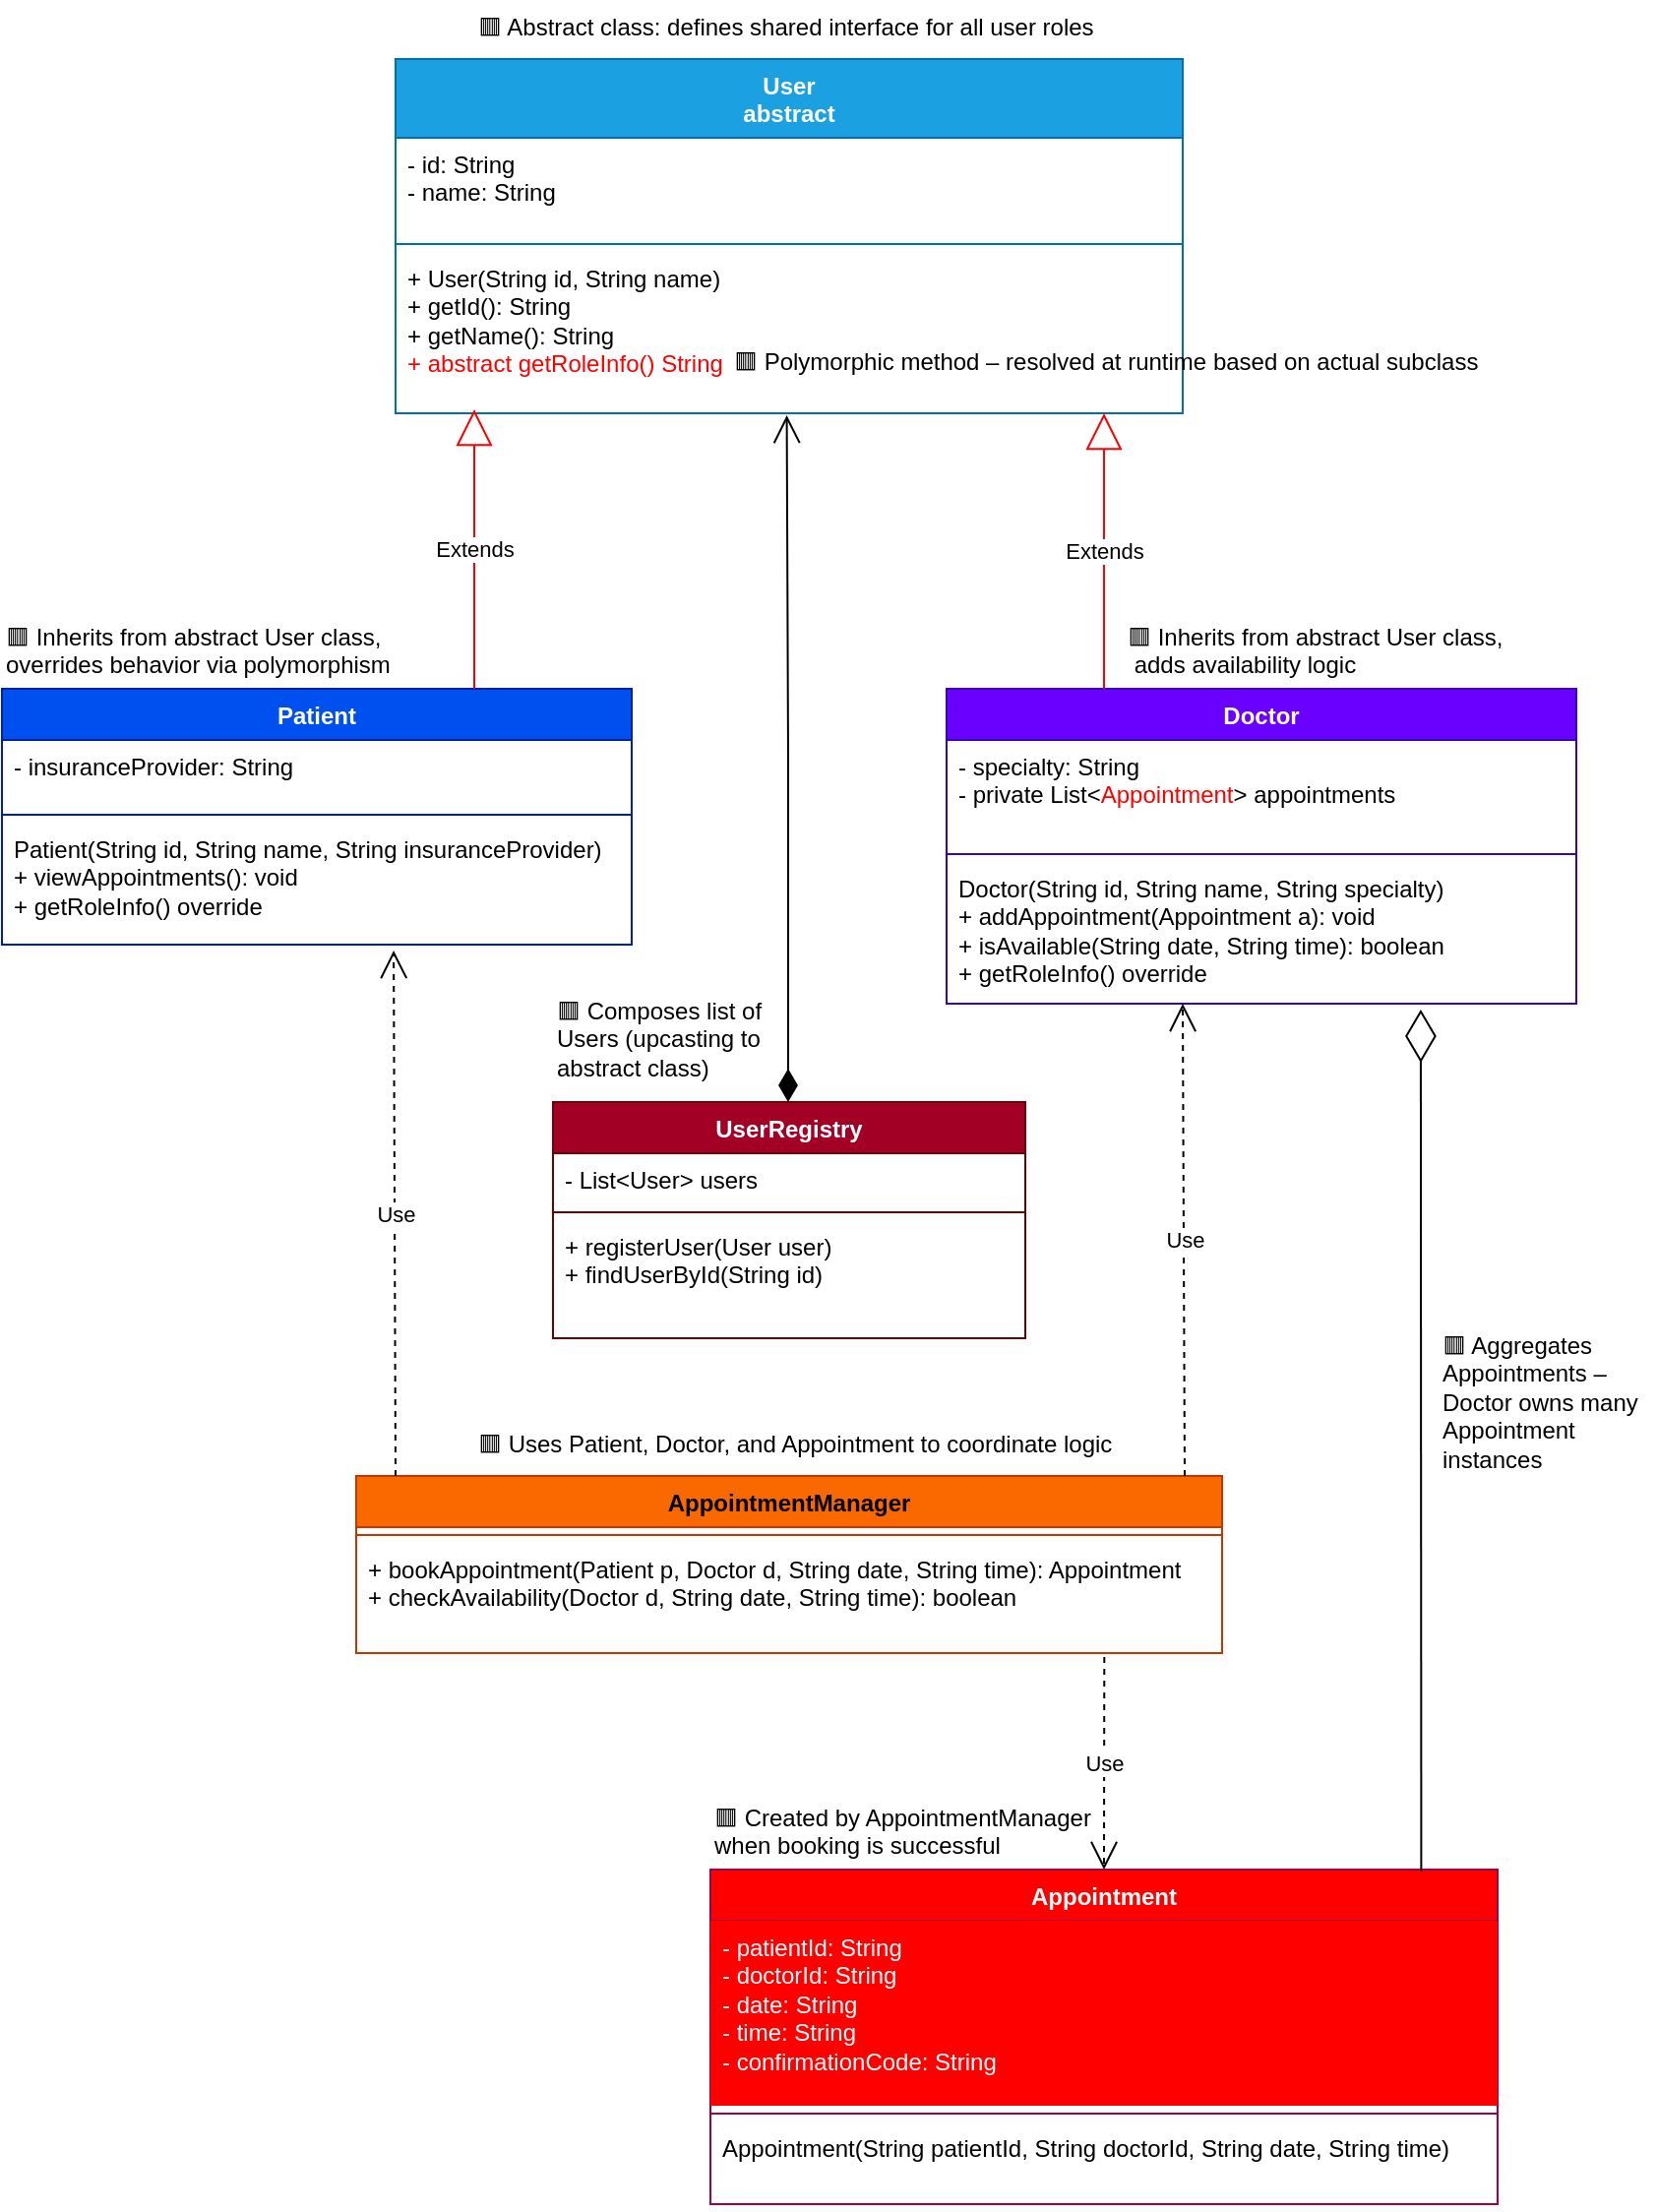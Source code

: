 <mxfile version="26.2.12">
  <diagram name="Page-1" id="l6FdAgvXsz9rHj-TGM9H">
    <mxGraphModel dx="1196" dy="676" grid="1" gridSize="10" guides="1" tooltips="1" connect="1" arrows="1" fold="1" page="1" pageScale="1" pageWidth="850" pageHeight="1100" math="0" shadow="0">
      <root>
        <mxCell id="0" />
        <mxCell id="1" parent="0" />
        <mxCell id="LpmjzyOcndpQE8YqlshB-1" value="User&lt;div&gt;abstract&lt;br&gt;&lt;div&gt;&lt;br&gt;&lt;/div&gt;&lt;/div&gt;" style="swimlane;fontStyle=1;align=center;verticalAlign=top;childLayout=stackLayout;horizontal=1;startSize=40;horizontalStack=0;resizeParent=1;resizeParentMax=0;resizeLast=0;collapsible=1;marginBottom=0;whiteSpace=wrap;html=1;fillColor=#1ba1e2;fontColor=#ffffff;strokeColor=#006EAF;swimlaneFillColor=default;" vertex="1" parent="1">
          <mxGeometry x="240" y="80" width="400" height="180" as="geometry" />
        </mxCell>
        <mxCell id="LpmjzyOcndpQE8YqlshB-2" value="- id: String&lt;div&gt;- name: String&lt;/div&gt;" style="text;strokeColor=none;fillColor=none;align=left;verticalAlign=top;spacingLeft=4;spacingRight=4;overflow=hidden;rotatable=0;points=[[0,0.5],[1,0.5]];portConstraint=eastwest;whiteSpace=wrap;html=1;" vertex="1" parent="LpmjzyOcndpQE8YqlshB-1">
          <mxGeometry y="40" width="400" height="50" as="geometry" />
        </mxCell>
        <mxCell id="LpmjzyOcndpQE8YqlshB-3" value="" style="line;strokeWidth=1;fillColor=none;align=left;verticalAlign=middle;spacingTop=-1;spacingLeft=3;spacingRight=3;rotatable=0;labelPosition=right;points=[];portConstraint=eastwest;strokeColor=inherit;" vertex="1" parent="LpmjzyOcndpQE8YqlshB-1">
          <mxGeometry y="90" width="400" height="8" as="geometry" />
        </mxCell>
        <mxCell id="LpmjzyOcndpQE8YqlshB-4" value="+ User(String id, String name)&lt;div&gt;+ getId(): String&lt;/div&gt;&lt;div&gt;+ getName(): String&lt;/div&gt;&lt;div&gt;&lt;font style=&quot;color: rgb(255, 0, 0);&quot;&gt;+ abstract getRoleInfo() String&amp;nbsp;&amp;nbsp;&lt;/font&gt;&lt;/div&gt;" style="text;strokeColor=none;fillColor=none;align=left;verticalAlign=top;spacingLeft=4;spacingRight=4;overflow=hidden;rotatable=0;points=[[0,0.5],[1,0.5]];portConstraint=eastwest;whiteSpace=wrap;html=1;" vertex="1" parent="LpmjzyOcndpQE8YqlshB-1">
          <mxGeometry y="98" width="400" height="82" as="geometry" />
        </mxCell>
        <mxCell id="LpmjzyOcndpQE8YqlshB-5" value="Patient" style="swimlane;fontStyle=1;align=center;verticalAlign=top;childLayout=stackLayout;horizontal=1;startSize=26;horizontalStack=0;resizeParent=1;resizeParentMax=0;resizeLast=0;collapsible=1;marginBottom=0;whiteSpace=wrap;html=1;fillColor=#0050ef;fontColor=#ffffff;strokeColor=#001DBC;swimlaneFillColor=default;" vertex="1" parent="1">
          <mxGeometry x="40" y="400" width="320" height="130" as="geometry" />
        </mxCell>
        <mxCell id="LpmjzyOcndpQE8YqlshB-6" value="- insuranceProvider: String" style="text;strokeColor=none;fillColor=none;align=left;verticalAlign=top;spacingLeft=4;spacingRight=4;overflow=hidden;rotatable=0;points=[[0,0.5],[1,0.5]];portConstraint=eastwest;whiteSpace=wrap;html=1;" vertex="1" parent="LpmjzyOcndpQE8YqlshB-5">
          <mxGeometry y="26" width="320" height="34" as="geometry" />
        </mxCell>
        <mxCell id="LpmjzyOcndpQE8YqlshB-7" value="" style="line;strokeWidth=1;fillColor=none;align=left;verticalAlign=middle;spacingTop=-1;spacingLeft=3;spacingRight=3;rotatable=0;labelPosition=right;points=[];portConstraint=eastwest;strokeColor=inherit;" vertex="1" parent="LpmjzyOcndpQE8YqlshB-5">
          <mxGeometry y="60" width="320" height="8" as="geometry" />
        </mxCell>
        <mxCell id="LpmjzyOcndpQE8YqlshB-8" value="Patient(String id, String name, String insuranceProvider)&lt;div&gt;+ viewAppointments(): void&lt;/div&gt;&lt;div&gt;+ getRoleInfo() override&lt;/div&gt;" style="text;strokeColor=none;fillColor=none;align=left;verticalAlign=top;spacingLeft=4;spacingRight=4;overflow=hidden;rotatable=0;points=[[0,0.5],[1,0.5]];portConstraint=eastwest;whiteSpace=wrap;html=1;" vertex="1" parent="LpmjzyOcndpQE8YqlshB-5">
          <mxGeometry y="68" width="320" height="62" as="geometry" />
        </mxCell>
        <mxCell id="LpmjzyOcndpQE8YqlshB-9" value="Extends" style="endArrow=block;endSize=16;endFill=0;html=1;rounded=0;exitX=0.75;exitY=0;exitDx=0;exitDy=0;entryX=0.1;entryY=0.976;entryDx=0;entryDy=0;entryPerimeter=0;strokeColor=#FF0000;" edge="1" parent="1" source="LpmjzyOcndpQE8YqlshB-5" target="LpmjzyOcndpQE8YqlshB-4">
          <mxGeometry width="160" relative="1" as="geometry">
            <mxPoint x="240" y="350" as="sourcePoint" />
            <mxPoint x="400" y="350" as="targetPoint" />
          </mxGeometry>
        </mxCell>
        <mxCell id="LpmjzyOcndpQE8YqlshB-10" value="Doctor" style="swimlane;fontStyle=1;align=center;verticalAlign=top;childLayout=stackLayout;horizontal=1;startSize=26;horizontalStack=0;resizeParent=1;resizeParentMax=0;resizeLast=0;collapsible=1;marginBottom=0;whiteSpace=wrap;html=1;fillColor=#6a00ff;fontColor=#ffffff;strokeColor=#3700CC;swimlaneFillColor=default;" vertex="1" parent="1">
          <mxGeometry x="520" y="400" width="320" height="160" as="geometry" />
        </mxCell>
        <mxCell id="LpmjzyOcndpQE8YqlshB-11" value="- specialty: String&lt;div&gt;- private List&amp;lt;&lt;font style=&quot;color: rgb(255, 0, 0);&quot;&gt;Appointment&lt;/font&gt;&amp;gt; appointments&lt;/div&gt;" style="text;strokeColor=none;fillColor=none;align=left;verticalAlign=top;spacingLeft=4;spacingRight=4;overflow=hidden;rotatable=0;points=[[0,0.5],[1,0.5]];portConstraint=eastwest;whiteSpace=wrap;html=1;" vertex="1" parent="LpmjzyOcndpQE8YqlshB-10">
          <mxGeometry y="26" width="320" height="54" as="geometry" />
        </mxCell>
        <mxCell id="LpmjzyOcndpQE8YqlshB-12" value="" style="line;strokeWidth=1;fillColor=none;align=left;verticalAlign=middle;spacingTop=-1;spacingLeft=3;spacingRight=3;rotatable=0;labelPosition=right;points=[];portConstraint=eastwest;strokeColor=inherit;" vertex="1" parent="LpmjzyOcndpQE8YqlshB-10">
          <mxGeometry y="80" width="320" height="8" as="geometry" />
        </mxCell>
        <mxCell id="LpmjzyOcndpQE8YqlshB-13" value="Doctor(String id, String name, String specialty)&lt;div&gt;+ addAppointment(Appointment a): void&lt;/div&gt;&lt;div&gt;+ isAvailable(String date, String time): boolean&lt;/div&gt;&lt;div&gt;+ getRoleInfo() override&lt;/div&gt;" style="text;strokeColor=none;fillColor=none;align=left;verticalAlign=top;spacingLeft=4;spacingRight=4;overflow=hidden;rotatable=0;points=[[0,0.5],[1,0.5]];portConstraint=eastwest;whiteSpace=wrap;html=1;" vertex="1" parent="LpmjzyOcndpQE8YqlshB-10">
          <mxGeometry y="88" width="320" height="72" as="geometry" />
        </mxCell>
        <mxCell id="LpmjzyOcndpQE8YqlshB-14" value="Extends" style="endArrow=block;endSize=16;endFill=0;html=1;rounded=0;exitX=0.25;exitY=0;exitDx=0;exitDy=0;entryX=0.9;entryY=1;entryDx=0;entryDy=0;entryPerimeter=0;strokeColor=#FF0000;" edge="1" parent="1" source="LpmjzyOcndpQE8YqlshB-10" target="LpmjzyOcndpQE8YqlshB-4">
          <mxGeometry width="160" relative="1" as="geometry">
            <mxPoint x="640" y="400" as="sourcePoint" />
            <mxPoint x="720" y="260" as="targetPoint" />
          </mxGeometry>
        </mxCell>
        <mxCell id="LpmjzyOcndpQE8YqlshB-15" value="Appointment" style="swimlane;fontStyle=1;align=center;verticalAlign=top;childLayout=stackLayout;horizontal=1;startSize=26;horizontalStack=0;resizeParent=1;resizeParentMax=0;resizeLast=0;collapsible=1;marginBottom=0;whiteSpace=wrap;html=1;fillColor=#FF0000;fontColor=#ffffff;strokeColor=#A50040;swimlaneFillColor=default;gradientColor=none;shadow=0;" vertex="1" parent="1">
          <mxGeometry x="400" y="1000" width="400" height="170" as="geometry" />
        </mxCell>
        <mxCell id="LpmjzyOcndpQE8YqlshB-16" value="&lt;font style=&quot;color: rgb(255, 255, 255);&quot;&gt;- patientId: String&lt;br&gt;- doctorId: String&lt;br&gt;- date: String&lt;/font&gt;&lt;div&gt;&lt;font style=&quot;color: rgb(255, 255, 255);&quot;&gt;- time: String&lt;/font&gt;&lt;/div&gt;&lt;div&gt;&lt;font style=&quot;color: rgb(255, 255, 255);&quot;&gt;- confirmationCode: String&lt;/font&gt;&lt;/div&gt;" style="text;strokeColor=none;fillColor=#FF0000;align=left;verticalAlign=top;spacingLeft=4;spacingRight=4;overflow=hidden;rotatable=0;points=[[0,0.5],[1,0.5]];portConstraint=eastwest;whiteSpace=wrap;html=1;" vertex="1" parent="LpmjzyOcndpQE8YqlshB-15">
          <mxGeometry y="26" width="400" height="94" as="geometry" />
        </mxCell>
        <mxCell id="LpmjzyOcndpQE8YqlshB-17" value="" style="line;strokeWidth=1;fillColor=none;align=left;verticalAlign=middle;spacingTop=-1;spacingLeft=3;spacingRight=3;rotatable=0;labelPosition=right;points=[];portConstraint=eastwest;strokeColor=inherit;" vertex="1" parent="LpmjzyOcndpQE8YqlshB-15">
          <mxGeometry y="120" width="400" height="8" as="geometry" />
        </mxCell>
        <mxCell id="LpmjzyOcndpQE8YqlshB-18" value="Appointment(String patientId, String doctorId, String date, String time)" style="text;strokeColor=none;fillColor=none;align=left;verticalAlign=top;spacingLeft=4;spacingRight=4;overflow=hidden;rotatable=0;points=[[0,0.5],[1,0.5]];portConstraint=eastwest;whiteSpace=wrap;html=1;" vertex="1" parent="LpmjzyOcndpQE8YqlshB-15">
          <mxGeometry y="128" width="400" height="42" as="geometry" />
        </mxCell>
        <mxCell id="LpmjzyOcndpQE8YqlshB-20" value="UserRegistry" style="swimlane;fontStyle=1;align=center;verticalAlign=top;childLayout=stackLayout;horizontal=1;startSize=26;horizontalStack=0;resizeParent=1;resizeParentMax=0;resizeLast=0;collapsible=1;marginBottom=0;whiteSpace=wrap;html=1;fillColor=#a20025;fontColor=#ffffff;strokeColor=#6F0000;" vertex="1" parent="1">
          <mxGeometry x="320" y="610" width="240" height="120" as="geometry" />
        </mxCell>
        <mxCell id="LpmjzyOcndpQE8YqlshB-21" value="- List&amp;lt;User&amp;gt; users" style="text;strokeColor=none;fillColor=none;align=left;verticalAlign=top;spacingLeft=4;spacingRight=4;overflow=hidden;rotatable=0;points=[[0,0.5],[1,0.5]];portConstraint=eastwest;whiteSpace=wrap;html=1;" vertex="1" parent="LpmjzyOcndpQE8YqlshB-20">
          <mxGeometry y="26" width="240" height="26" as="geometry" />
        </mxCell>
        <mxCell id="LpmjzyOcndpQE8YqlshB-22" value="" style="line;strokeWidth=1;fillColor=none;align=left;verticalAlign=middle;spacingTop=-1;spacingLeft=3;spacingRight=3;rotatable=0;labelPosition=right;points=[];portConstraint=eastwest;strokeColor=inherit;" vertex="1" parent="LpmjzyOcndpQE8YqlshB-20">
          <mxGeometry y="52" width="240" height="8" as="geometry" />
        </mxCell>
        <mxCell id="LpmjzyOcndpQE8YqlshB-23" value="+ registerUser(User user)&lt;div&gt;+ findUserById(String id)&lt;/div&gt;" style="text;strokeColor=none;fillColor=none;align=left;verticalAlign=top;spacingLeft=4;spacingRight=4;overflow=hidden;rotatable=0;points=[[0,0.5],[1,0.5]];portConstraint=eastwest;whiteSpace=wrap;html=1;" vertex="1" parent="LpmjzyOcndpQE8YqlshB-20">
          <mxGeometry y="60" width="240" height="60" as="geometry" />
        </mxCell>
        <mxCell id="LpmjzyOcndpQE8YqlshB-26" value="" style="endArrow=open;html=1;endSize=12;startArrow=diamondThin;startSize=14;startFill=1;edgeStyle=orthogonalEdgeStyle;align=left;verticalAlign=bottom;rounded=0;entryX=0.497;entryY=1.012;entryDx=0;entryDy=0;entryPerimeter=0;" edge="1" parent="1" target="LpmjzyOcndpQE8YqlshB-4">
          <mxGeometry x="-0.895" y="-10" relative="1" as="geometry">
            <mxPoint x="439.5" y="610" as="sourcePoint" />
            <mxPoint x="440" y="270" as="targetPoint" />
            <Array as="points">
              <mxPoint x="440" y="435" />
            </Array>
            <mxPoint as="offset" />
          </mxGeometry>
        </mxCell>
        <mxCell id="LpmjzyOcndpQE8YqlshB-27" value="AppointmentManager" style="swimlane;fontStyle=1;align=center;verticalAlign=top;childLayout=stackLayout;horizontal=1;startSize=26;horizontalStack=0;resizeParent=1;resizeParentMax=0;resizeLast=0;collapsible=1;marginBottom=0;whiteSpace=wrap;html=1;fillColor=#fa6800;fontColor=#000000;strokeColor=#C73500;" vertex="1" parent="1">
          <mxGeometry x="220" y="800" width="440" height="90" as="geometry" />
        </mxCell>
        <mxCell id="LpmjzyOcndpQE8YqlshB-29" value="" style="line;strokeWidth=1;fillColor=none;align=left;verticalAlign=middle;spacingTop=-1;spacingLeft=3;spacingRight=3;rotatable=0;labelPosition=right;points=[];portConstraint=eastwest;strokeColor=inherit;" vertex="1" parent="LpmjzyOcndpQE8YqlshB-27">
          <mxGeometry y="26" width="440" height="8" as="geometry" />
        </mxCell>
        <mxCell id="LpmjzyOcndpQE8YqlshB-30" value="+ bookAppointment(Patient p, Doctor d, String date, String time): Appointment&lt;br&gt;+ checkAvailability(Doctor d, String date, String time): boolean" style="text;strokeColor=none;fillColor=none;align=left;verticalAlign=top;spacingLeft=4;spacingRight=4;overflow=hidden;rotatable=0;points=[[0,0.5],[1,0.5]];portConstraint=eastwest;whiteSpace=wrap;html=1;" vertex="1" parent="LpmjzyOcndpQE8YqlshB-27">
          <mxGeometry y="34" width="440" height="56" as="geometry" />
        </mxCell>
        <mxCell id="LpmjzyOcndpQE8YqlshB-31" value="" style="endArrow=diamondThin;endFill=0;endSize=24;html=1;rounded=0;entryX=0.753;entryY=1.042;entryDx=0;entryDy=0;entryPerimeter=0;exitX=0.903;exitY=0.006;exitDx=0;exitDy=0;exitPerimeter=0;" edge="1" parent="1" source="LpmjzyOcndpQE8YqlshB-15" target="LpmjzyOcndpQE8YqlshB-13">
          <mxGeometry width="160" relative="1" as="geometry">
            <mxPoint x="760" y="990" as="sourcePoint" />
            <mxPoint x="644" y="742" as="targetPoint" />
          </mxGeometry>
        </mxCell>
        <mxCell id="LpmjzyOcndpQE8YqlshB-46" value="Use" style="endArrow=open;endSize=12;dashed=1;html=1;rounded=0;entryX=0.622;entryY=1.048;entryDx=0;entryDy=0;entryPerimeter=0;" edge="1" parent="1" target="LpmjzyOcndpQE8YqlshB-8">
          <mxGeometry width="160" relative="1" as="geometry">
            <mxPoint x="240" y="800" as="sourcePoint" />
            <mxPoint x="400" y="800" as="targetPoint" />
          </mxGeometry>
        </mxCell>
        <mxCell id="LpmjzyOcndpQE8YqlshB-47" value="Use" style="endArrow=open;endSize=12;dashed=1;html=1;rounded=0;" edge="1" parent="1">
          <mxGeometry width="160" relative="1" as="geometry">
            <mxPoint x="641" y="800" as="sourcePoint" />
            <mxPoint x="640" y="560" as="targetPoint" />
          </mxGeometry>
        </mxCell>
        <mxCell id="LpmjzyOcndpQE8YqlshB-48" value="Use" style="endArrow=open;endSize=12;dashed=1;html=1;rounded=0;entryX=0.5;entryY=0;entryDx=0;entryDy=0;exitX=0.864;exitY=1.036;exitDx=0;exitDy=0;exitPerimeter=0;" edge="1" parent="1" source="LpmjzyOcndpQE8YqlshB-30" target="LpmjzyOcndpQE8YqlshB-15">
          <mxGeometry width="160" relative="1" as="geometry">
            <mxPoint x="651" y="810" as="sourcePoint" />
            <mxPoint x="650" y="570" as="targetPoint" />
          </mxGeometry>
        </mxCell>
        <mxCell id="LpmjzyOcndpQE8YqlshB-49" value="🟥 Abstract class: defines shared interface for all user roles" style="text;whiteSpace=wrap;html=1;" vertex="1" parent="1">
          <mxGeometry x="280" y="50" width="350" height="40" as="geometry" />
        </mxCell>
        <mxCell id="LpmjzyOcndpQE8YqlshB-50" value="🟥 Inherits from abstract User class, overrides behavior via polymorphism" style="text;whiteSpace=wrap;html=1;" vertex="1" parent="1">
          <mxGeometry x="40" y="360" width="220" height="40" as="geometry" />
        </mxCell>
        <mxCell id="LpmjzyOcndpQE8YqlshB-51" value="🟥 Inherits from abstract User class,&lt;div&gt;&amp;nbsp;adds availability logic&lt;/div&gt;" style="text;whiteSpace=wrap;html=1;" vertex="1" parent="1">
          <mxGeometry x="610" y="360" width="230" height="40" as="geometry" />
        </mxCell>
        <mxCell id="LpmjzyOcndpQE8YqlshB-52" value="🟥 Composes list of Users (upcasting to abstract class)" style="text;whiteSpace=wrap;html=1;" vertex="1" parent="1">
          <mxGeometry x="320" y="550" width="110" height="50" as="geometry" />
        </mxCell>
        <mxCell id="LpmjzyOcndpQE8YqlshB-53" value="🟥 Aggregates Appointments – Doctor owns many Appointment instances" style="text;whiteSpace=wrap;html=1;" vertex="1" parent="1">
          <mxGeometry x="770" y="720" width="110" height="80" as="geometry" />
        </mxCell>
        <mxCell id="LpmjzyOcndpQE8YqlshB-54" value="🟥 Uses Patient, Doctor, and Appointment to coordinate logic" style="text;whiteSpace=wrap;html=1;" vertex="1" parent="1">
          <mxGeometry x="280" y="770" width="360" height="40" as="geometry" />
        </mxCell>
        <mxCell id="LpmjzyOcndpQE8YqlshB-55" value="🟥 Created by AppointmentManager when booking is successful" style="text;whiteSpace=wrap;html=1;" vertex="1" parent="1">
          <mxGeometry x="400" y="960" width="200" height="40" as="geometry" />
        </mxCell>
        <mxCell id="LpmjzyOcndpQE8YqlshB-56" value="🟥 Polymorphic method – resolved at runtime based on actual subclass" style="text;whiteSpace=wrap;html=1;" vertex="1" parent="1">
          <mxGeometry x="410" y="220" width="400" height="40" as="geometry" />
        </mxCell>
      </root>
    </mxGraphModel>
  </diagram>
</mxfile>
